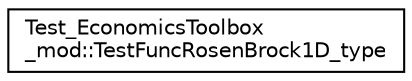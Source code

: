 digraph "Graphical Class Hierarchy"
{
 // LATEX_PDF_SIZE
  edge [fontname="Helvetica",fontsize="10",labelfontname="Helvetica",labelfontsize="10"];
  node [fontname="Helvetica",fontsize="10",shape=record];
  rankdir="LR";
  Node0 [label="Test_EconomicsToolbox\l_mod::TestFuncRosenBrock1D_type",height=0.2,width=0.4,color="black", fillcolor="white", style="filled",URL="$structTest__EconomicsToolbox__mod_1_1TestFuncRosenBrock1D__type.html",tooltip=" "];
}
